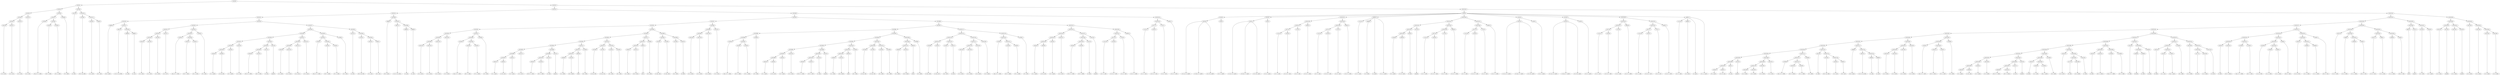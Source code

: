 digraph sample{
"L4315(0)"->"[C  E  G](0)"
"L4315(1)"->"[C  E  G](1)"
"L5319(5)"->"L4315(0)"
"L5319(5)"->"L4315(1)"
"L4315(2)"->"[C  E  G](2)"
"L5319(4)"->"L5319(5)"
"L5319(4)"->"L4315(2)"
"L4315(3)"->"[C  E  G](3)"
"L5319(3)"->"L5319(4)"
"L5319(3)"->"L4315(3)"
"L3794(0)"->"[Cis  D  F  G  B](0)"
"L4103(0)"->"[D  F  G  B](0)"
"L3183(0)"->"[F  G  A  B](0)"
"L5319(8)"->"L4103(0)"
"L5319(8)"->"L3183(0)"
"L5319(7)"->"L3794(0)"
"L5319(7)"->"L5319(8)"
"L4786(0)"->"[F  G  B](0)"
"L5319(6)"->"L5319(7)"
"L5319(6)"->"L4786(0)"
"L5319(2)"->"L5319(3)"
"L5319(2)"->"L5319(6)"
"L4151(0)"->"[C  E](0)"
"L3729(0)"->"[D  E  Gis  B](0)"
"L3203(0)"->"[C  E  A](0)"
"L630(0)"->"[D  F  A](0)"
"L5319(11)"->"L3203(0)"
"L5319(11)"->"L630(0)"
"L5319(10)"->"L3729(0)"
"L5319(10)"->"L5319(11)"
"L5319(9)"->"L4151(0)"
"L5319(9)"->"L5319(10)"
"L5319(1)"->"L5319(2)"
"L5319(1)"->"L5319(9)"
"L4606(0)"->"[D  E  Gis](0)"
"L4937(0)"->"[C  D  E  Gis  B](0)"
"L3669(0)"->"[C  A](0)"
"L3669(1)"->"[C  A](1)"
"L5319(18)"->"L3669(0)"
"L5319(18)"->"L3669(1)"
"L5319(17)"->"L4937(0)"
"L5319(17)"->"L5319(18)"
"L5319(16)"->"L4606(0)"
"L5319(16)"->"L5319(17)"
"L4315(4)"->"[C  E  G](4)"
"L4315(5)"->"[C  E  G](5)"
"L5319(23)"->"L4315(4)"
"L5319(23)"->"L4315(5)"
"L4315(6)"->"[C  E  G](6)"
"L5319(22)"->"L5319(23)"
"L5319(22)"->"L4315(6)"
"L4315(7)"->"[C  E  G](7)"
"L5319(21)"->"L5319(22)"
"L5319(21)"->"L4315(7)"
"L3794(1)"->"[Cis  D  F  G  B](1)"
"L4103(1)"->"[D  F  G  B](1)"
"L3183(1)"->"[F  G  A  B](1)"
"L5319(26)"->"L4103(1)"
"L5319(26)"->"L3183(1)"
"L5319(25)"->"L3794(1)"
"L5319(25)"->"L5319(26)"
"L4786(1)"->"[F  G  B](1)"
"L5319(24)"->"L5319(25)"
"L5319(24)"->"L4786(1)"
"L5319(20)"->"L5319(21)"
"L5319(20)"->"L5319(24)"
"L4422(0)"->"[C  G  Ais](0)"
"L3026(0)"->"[C  Fis  A](0)"
"L5319(33)"->"L4422(0)"
"L5319(33)"->"L3026(0)"
"L4162(0)"->"[C  F  Gis](0)"
"L5319(32)"->"L5319(33)"
"L5319(32)"->"L4162(0)"
"L4315(8)"->"[C  E  G](8)"
"L5319(31)"->"L5319(32)"
"L5319(31)"->"L4315(8)"
"L5019(0)"->"[D  E  F  G  B](0)"
"L4103(2)"->"[D  F  G  B](2)"
"L5319(36)"->"L5019(0)"
"L5319(36)"->"L4103(2)"
"L4151(1)"->"[C  E](1)"
"L5319(35)"->"L5319(36)"
"L5319(35)"->"L4151(1)"
"L3472(0)"->"[rest](0)"
"L5319(34)"->"L5319(35)"
"L5319(34)"->"L3472(0)"
"L5319(30)"->"L5319(31)"
"L5319(30)"->"L5319(34)"
"L4315(9)"->"[C  E  G](9)"
"L4315(10)"->"[C  E  G](10)"
"L5319(39)"->"L4315(9)"
"L5319(39)"->"L4315(10)"
"L4315(11)"->"[C  E  G](11)"
"L5319(38)"->"L5319(39)"
"L5319(38)"->"L4315(11)"
"L4315(12)"->"[C  E  G](12)"
"L5319(37)"->"L5319(38)"
"L5319(37)"->"L4315(12)"
"L5319(29)"->"L5319(30)"
"L5319(29)"->"L5319(37)"
"L3794(2)"->"[Cis  D  F  G  B](2)"
"L4103(3)"->"[D  F  G  B](3)"
"L3183(2)"->"[F  G  A  B](2)"
"L5319(42)"->"L4103(3)"
"L5319(42)"->"L3183(2)"
"L5319(41)"->"L3794(2)"
"L5319(41)"->"L5319(42)"
"L4786(2)"->"[F  G  B](2)"
"L5319(40)"->"L5319(41)"
"L5319(40)"->"L4786(2)"
"L5319(28)"->"L5319(29)"
"L5319(28)"->"L5319(40)"
"L4151(2)"->"[C  E](2)"
"L3729(1)"->"[D  E  Gis  B](1)"
"L3203(1)"->"[C  E  A](1)"
"L630(1)"->"[D  F  A](1)"
"L5319(45)"->"L3203(1)"
"L5319(45)"->"L630(1)"
"L5319(44)"->"L3729(1)"
"L5319(44)"->"L5319(45)"
"L5319(43)"->"L4151(2)"
"L5319(43)"->"L5319(44)"
"L5319(27)"->"L5319(28)"
"L5319(27)"->"L5319(43)"
"L5319(19)"->"L5319(20)"
"L5319(19)"->"L5319(27)"
"L5319(15)"->"L5319(16)"
"L5319(15)"->"L5319(19)"
"L4606(1)"->"[D  E  Gis](1)"
"L4937(1)"->"[C  D  E  Gis  B](1)"
"L3669(2)"->"[C  A](2)"
"L3669(3)"->"[C  A](3)"
"L5319(48)"->"L3669(2)"
"L5319(48)"->"L3669(3)"
"L5319(47)"->"L4937(1)"
"L5319(47)"->"L5319(48)"
"L5319(46)"->"L4606(1)"
"L5319(46)"->"L5319(47)"
"L5319(14)"->"L5319(15)"
"L5319(14)"->"L5319(46)"
"L4315(13)"->"[C  E  G](13)"
"L4315(14)"->"[C  E  G](14)"
"L5319(56)"->"L4315(13)"
"L5319(56)"->"L4315(14)"
"L4315(15)"->"[C  E  G](15)"
"L5319(55)"->"L5319(56)"
"L5319(55)"->"L4315(15)"
"L4315(16)"->"[C  E  G](16)"
"L5319(54)"->"L5319(55)"
"L5319(54)"->"L4315(16)"
"L3794(3)"->"[Cis  D  F  G  B](3)"
"L4103(4)"->"[D  F  G  B](4)"
"L3183(3)"->"[F  G  A  B](3)"
"L5319(59)"->"L4103(4)"
"L5319(59)"->"L3183(3)"
"L5319(58)"->"L3794(3)"
"L5319(58)"->"L5319(59)"
"L4786(3)"->"[F  G  B](3)"
"L5319(57)"->"L5319(58)"
"L5319(57)"->"L4786(3)"
"L5319(53)"->"L5319(54)"
"L5319(53)"->"L5319(57)"
"L4422(1)"->"[C  G  Ais](1)"
"L3026(1)"->"[C  Fis  A](1)"
"L5319(67)"->"L4422(1)"
"L5319(67)"->"L3026(1)"
"L4162(1)"->"[C  F  Gis](1)"
"L5319(66)"->"L5319(67)"
"L5319(66)"->"L4162(1)"
"L4315(17)"->"[C  E  G](17)"
"L5319(65)"->"L5319(66)"
"L5319(65)"->"L4315(17)"
"L5019(1)"->"[D  E  F  G  B](1)"
"L4103(5)"->"[D  F  G  B](5)"
"L5319(70)"->"L5019(1)"
"L5319(70)"->"L4103(5)"
"L4151(3)"->"[C  E](3)"
"L5319(69)"->"L5319(70)"
"L5319(69)"->"L4151(3)"
"L3472(1)"->"[rest](1)"
"L5319(68)"->"L5319(69)"
"L5319(68)"->"L3472(1)"
"L5319(64)"->"L5319(65)"
"L5319(64)"->"L5319(68)"
"L2630(0)"->"[C  G  B](0)"
"L3513(0)"->"[D  E  Fis](0)"
"L5319(73)"->"L2630(0)"
"L5319(73)"->"L3513(0)"
"L3953(0)"->"[G](0)"
"L5319(72)"->"L5319(73)"
"L5319(72)"->"L3953(0)"
"L2156(0)"->"[D  G  B](0)"
"L5319(71)"->"L5319(72)"
"L5319(71)"->"L2156(0)"
"L5319(63)"->"L5319(64)"
"L5319(63)"->"L5319(71)"
"L4728(0)"->"[C  Dis  G](0)"
"L4728(1)"->"[C  Dis  G](1)"
"L5319(75)"->"L4728(0)"
"L5319(75)"->"L4728(1)"
"L2156(1)"->"[D  G  B](1)"
"L2156(2)"->"[D  G  B](2)"
"L5319(76)"->"L2156(1)"
"L5319(76)"->"L2156(2)"
"L5319(74)"->"L5319(75)"
"L5319(74)"->"L5319(76)"
"L5319(62)"->"L5319(63)"
"L5319(62)"->"L5319(74)"
"L2630(1)"->"[C  G  B](1)"
"L3513(1)"->"[D  E  Fis](1)"
"L5319(79)"->"L2630(1)"
"L5319(79)"->"L3513(1)"
"L3953(1)"->"[G](1)"
"L5319(78)"->"L5319(79)"
"L5319(78)"->"L3953(1)"
"L4786(4)"->"[F  G  B](4)"
"L5319(77)"->"L5319(78)"
"L5319(77)"->"L4786(4)"
"L5319(61)"->"L5319(62)"
"L5319(61)"->"L5319(77)"
"L4728(2)"->"[C  Dis  G](2)"
"L4728(3)"->"[C  Dis  G](3)"
"L5319(81)"->"L4728(2)"
"L5319(81)"->"L4728(3)"
"L2156(3)"->"[D  G  B](3)"
"L1647(0)"->"[G  B](0)"
"L5319(82)"->"L2156(3)"
"L5319(82)"->"L1647(0)"
"L5319(80)"->"L5319(81)"
"L5319(80)"->"L5319(82)"
"L5319(60)"->"L5319(61)"
"L5319(60)"->"L5319(80)"
"L5319(52)"->"L5319(53)"
"L5319(52)"->"L5319(60)"
"L4315(18)"->"[C  E  G](18)"
"L4315(19)"->"[C  E  G](19)"
"L5319(85)"->"L4315(18)"
"L5319(85)"->"L4315(19)"
"L4315(20)"->"[C  E  G](20)"
"L5319(84)"->"L5319(85)"
"L5319(84)"->"L4315(20)"
"L4315(21)"->"[C  E  G](21)"
"L5319(83)"->"L5319(84)"
"L5319(83)"->"L4315(21)"
"L5319(51)"->"L5319(52)"
"L5319(51)"->"L5319(83)"
"L3794(4)"->"[Cis  D  F  G  B](4)"
"L4103(6)"->"[D  F  G  B](6)"
"L3183(4)"->"[F  G  A  B](4)"
"L5319(91)"->"L4103(6)"
"L5319(91)"->"L3183(4)"
"L5319(90)"->"L3794(4)"
"L5319(90)"->"L5319(91)"
"L4786(5)"->"[F  G  B](5)"
"L5319(89)"->"L5319(90)"
"L5319(89)"->"L4786(5)"
"L4422(2)"->"[C  G  Ais](2)"
"L3026(2)"->"[C  Fis  A](2)"
"L5319(98)"->"L4422(2)"
"L5319(98)"->"L3026(2)"
"L4162(2)"->"[C  F  Gis](2)"
"L5319(97)"->"L5319(98)"
"L5319(97)"->"L4162(2)"
"L4315(22)"->"[C  E  G](22)"
"L5319(96)"->"L5319(97)"
"L5319(96)"->"L4315(22)"
"L5019(2)"->"[D  E  F  G  B](2)"
"L4103(7)"->"[D  F  G  B](7)"
"L5319(101)"->"L5019(2)"
"L5319(101)"->"L4103(7)"
"L4151(4)"->"[C  E](4)"
"L5319(100)"->"L5319(101)"
"L5319(100)"->"L4151(4)"
"L3472(2)"->"[rest](2)"
"L5319(99)"->"L5319(100)"
"L5319(99)"->"L3472(2)"
"L5319(95)"->"L5319(96)"
"L5319(95)"->"L5319(99)"
"L2630(2)"->"[C  G  B](2)"
"L3513(2)"->"[D  E  Fis](2)"
"L5319(104)"->"L2630(2)"
"L5319(104)"->"L3513(2)"
"L3953(2)"->"[G](2)"
"L5319(103)"->"L5319(104)"
"L5319(103)"->"L3953(2)"
"L2156(4)"->"[D  G  B](4)"
"L5319(102)"->"L5319(103)"
"L5319(102)"->"L2156(4)"
"L5319(94)"->"L5319(95)"
"L5319(94)"->"L5319(102)"
"L4728(4)"->"[C  Dis  G](4)"
"L4728(5)"->"[C  Dis  G](5)"
"L5319(106)"->"L4728(4)"
"L5319(106)"->"L4728(5)"
"L2156(5)"->"[D  G  B](5)"
"L2156(6)"->"[D  G  B](6)"
"L5319(107)"->"L2156(5)"
"L5319(107)"->"L2156(6)"
"L5319(105)"->"L5319(106)"
"L5319(105)"->"L5319(107)"
"L5319(93)"->"L5319(94)"
"L5319(93)"->"L5319(105)"
"L2630(3)"->"[C  G  B](3)"
"L3513(3)"->"[D  E  Fis](3)"
"L5319(110)"->"L2630(3)"
"L5319(110)"->"L3513(3)"
"L3953(3)"->"[G](3)"
"L5319(109)"->"L5319(110)"
"L5319(109)"->"L3953(3)"
"L4786(6)"->"[F  G  B](6)"
"L5319(108)"->"L5319(109)"
"L5319(108)"->"L4786(6)"
"L5319(92)"->"L5319(93)"
"L5319(92)"->"L5319(108)"
"L5319(88)"->"L5319(89)"
"L5319(88)"->"L5319(92)"
"L4728(6)"->"[C  Dis  G](6)"
"L4728(7)"->"[C  Dis  G](7)"
"L5319(114)"->"L4728(6)"
"L5319(114)"->"L4728(7)"
"L2156(7)"->"[D  G  B](7)"
"L1647(1)"->"[G  B](1)"
"L5319(115)"->"L2156(7)"
"L5319(115)"->"L1647(1)"
"L5319(113)"->"L5319(114)"
"L5319(113)"->"L5319(115)"
"L4315(23)"->"[C  E  G](23)"
"L4315(24)"->"[C  E  G](24)"
"L5319(118)"->"L4315(23)"
"L5319(118)"->"L4315(24)"
"L4315(25)"->"[C  E  G](25)"
"L5319(117)"->"L5319(118)"
"L5319(117)"->"L4315(25)"
"L4315(26)"->"[C  E  G](26)"
"L5319(116)"->"L5319(117)"
"L5319(116)"->"L4315(26)"
"L5319(112)"->"L5319(113)"
"L5319(112)"->"L5319(116)"
"L3794(5)"->"[Cis  D  F  G  B](5)"
"L4103(8)"->"[D  F  G  B](8)"
"L3183(5)"->"[F  G  A  B](5)"
"L5319(121)"->"L4103(8)"
"L5319(121)"->"L3183(5)"
"L5319(120)"->"L3794(5)"
"L5319(120)"->"L5319(121)"
"L4786(7)"->"[F  G  B](7)"
"L5319(119)"->"L5319(120)"
"L5319(119)"->"L4786(7)"
"L5319(111)"->"L5319(112)"
"L5319(111)"->"L5319(119)"
"L5319(87)"->"L5319(88)"
"L5319(87)"->"L5319(111)"
"L4422(3)"->"[C  G  Ais](3)"
"L3026(3)"->"[C  Fis  A](3)"
"L5319(126)"->"L4422(3)"
"L5319(126)"->"L3026(3)"
"L4162(3)"->"[C  F  Gis](3)"
"L5319(125)"->"L5319(126)"
"L5319(125)"->"L4162(3)"
"L4315(27)"->"[C  E  G](27)"
"L5319(124)"->"L5319(125)"
"L5319(124)"->"L4315(27)"
"L5019(3)"->"[D  E  F  G  B](3)"
"L4103(9)"->"[D  F  G  B](9)"
"L5319(129)"->"L5019(3)"
"L5319(129)"->"L4103(9)"
"L4151(5)"->"[C  E](5)"
"L5319(128)"->"L5319(129)"
"L5319(128)"->"L4151(5)"
"L3472(3)"->"[rest](3)"
"L5319(127)"->"L5319(128)"
"L5319(127)"->"L3472(3)"
"L5319(123)"->"L5319(124)"
"L5319(123)"->"L5319(127)"
"L-1411(0)"->"[C  F  G  A](0)"
"L5182(0)"->"[C  D  E  F  A](0)"
"L5271(0)"->"L-1411(0)"
"L5271(0)"->"L5182(0)"
"L-767(0)"->"[C  D  F  A](0)"
"L5319(131)"->"L5271(0)"
"L5319(131)"->"L-767(0)"
"L3691(0)"->"[C  D  F  A  B](0)"
"L5319(130)"->"L5319(131)"
"L5319(130)"->"L3691(0)"
"L5319(122)"->"L5319(123)"
"L5319(122)"->"L5319(130)"
"L5319(86)"->"L5319(87)"
"L5319(86)"->"L5319(122)"
"L5319(50)"->"L5319(51)"
"L5319(50)"->"L5319(86)"
"L-1411(1)"->"[C  F  G  A](1)"
"L5182(1)"->"[C  D  E  F  A](1)"
"L5271(1)"->"L-1411(1)"
"L5271(1)"->"L5182(1)"
"L-767(1)"->"[C  D  F  A](1)"
"L5319(133)"->"L5271(1)"
"L5319(133)"->"L-767(1)"
"L3691(1)"->"[C  D  F  A  B](1)"
"L5319(132)"->"L5319(133)"
"L5319(132)"->"L3691(1)"
"L5319(49)"->"L5319(50)"
"L5319(49)"->"L5319(132)"
"L5319(13)"->"L5319(14)"
"L5319(13)"->"L5319(49)"
"L5202(0)"->"[C  Cis  D  E  Ais](0)"
"L5202(0)"->"[C  Dis  E  F  Ais](0)"
"L5202(0)"->"[C  E  Fis  Ais](0)"
"L334(0)"->"[C  E  G  Ais](0)"
"L5216(0)"->"L5202(0)"
"L5216(0)"->"L334(0)"
"L5202(1)"->"[C  Cis  D  E  Ais](1)"
"L5202(1)"->"[C  Dis  E  F  Ais](1)"
"L5202(1)"->"[C  E  Fis  Ais](1)"
"L334(1)"->"[C  E  G  Ais](1)"
"L5216(1)"->"L5202(1)"
"L5216(1)"->"L334(1)"
"L-1411(2)"->"[C  F  G  A](2)"
"L5182(2)"->"[C  D  E  F  A](2)"
"L5271(2)"->"L-1411(2)"
"L5271(2)"->"L5182(2)"
"L-767(2)"->"[C  D  F  A](2)"
"L5319(137)"->"L5271(2)"
"L5319(137)"->"L-767(2)"
"L3691(2)"->"[C  D  F  A  B](2)"
"L5319(136)"->"L5319(137)"
"L5319(136)"->"L3691(2)"
"L-1411(3)"->"[C  F  G  A](3)"
"L5182(3)"->"[C  D  E  F  A](3)"
"L5271(3)"->"L-1411(3)"
"L5271(3)"->"L5182(3)"
"L-767(3)"->"[C  D  F  A](3)"
"L5319(139)"->"L5271(3)"
"L5319(139)"->"L-767(3)"
"L3691(3)"->"[C  D  F  A  B](3)"
"L5319(138)"->"L5319(139)"
"L5319(138)"->"L3691(3)"
"L5319(135)"->"L5319(136)"
"L5319(135)"->"L5319(138)"
"L-1411(4)"->"[C  F  G  A](4)"
"L4860(0)"->"[C  D  E](0)"
"L4891(0)"->"[C  Ais](0)"
"L4891(0)"->"L-1411(4)"
"L4891(0)"->"L4860(0)"
"L4891(0)"->"[C  G  A  Ais](0)"
"L2345(0)"->"[F  A  Ais](0)"
"L3935(0)"->"[C  D  E  A](0)"
"L5319(144)"->"L2345(0)"
"L5319(144)"->"L3935(0)"
"L652(0)"->"[F  A](0)"
"L5319(143)"->"L5319(144)"
"L5319(143)"->"L652(0)"
"L3472(4)"->"[rest](4)"
"L5319(142)"->"L5319(143)"
"L5319(142)"->"L3472(4)"
"L-1411(5)"->"[C  F  G  A](5)"
"L5182(4)"->"[C  D  E  F  A](4)"
"L5271(4)"->"L-1411(5)"
"L5271(4)"->"L5182(4)"
"L-767(4)"->"[C  D  F  A](4)"
"L5319(146)"->"L5271(4)"
"L5319(146)"->"L-767(4)"
"L3691(4)"->"[C  D  F  A  B](4)"
"L5319(145)"->"L5319(146)"
"L5319(145)"->"L3691(4)"
"L5319(141)"->"L5319(142)"
"L5319(141)"->"L5319(145)"
"L-1411(6)"->"[C  F  G  A](6)"
"L5182(5)"->"[C  D  E  F  A](5)"
"L5271(5)"->"L-1411(6)"
"L5271(5)"->"L5182(5)"
"L-767(5)"->"[C  D  F  A](5)"
"L5319(148)"->"L5271(5)"
"L5319(148)"->"L-767(5)"
"L3691(5)"->"[C  D  F  A  B](5)"
"L5319(147)"->"L5319(148)"
"L5319(147)"->"L3691(5)"
"L5319(140)"->"L5319(141)"
"L5319(140)"->"L5319(147)"
"L5202(2)"->"[C  Cis  D  E  Ais](2)"
"L5202(2)"->"[C  Dis  E  F  Ais](2)"
"L5202(2)"->"[C  E  Fis  Ais](2)"
"L334(2)"->"[C  E  G  Ais](2)"
"L5216(2)"->"L5202(2)"
"L5216(2)"->"L334(2)"
"L5202(3)"->"[C  Cis  D  E  Ais](3)"
"L5202(3)"->"[C  Dis  E  F  Ais](3)"
"L5202(3)"->"[C  E  Fis  Ais](3)"
"L334(3)"->"[C  E  G  Ais](3)"
"L5216(3)"->"L5202(3)"
"L5216(3)"->"L334(3)"
"L-1411(7)"->"[C  F  G  A](7)"
"L5182(6)"->"[C  D  E  F  A](6)"
"L5271(6)"->"L-1411(7)"
"L5271(6)"->"L5182(6)"
"L-767(6)"->"[C  D  F  A](6)"
"L5319(151)"->"L5271(6)"
"L5319(151)"->"L-767(6)"
"L3691(6)"->"[C  D  F  A  B](6)"
"L5319(150)"->"L5319(151)"
"L5319(150)"->"L3691(6)"
"L-1411(8)"->"[C  F  G  A](8)"
"L5182(7)"->"[C  D  E  F  A](7)"
"L5271(7)"->"L-1411(8)"
"L5271(7)"->"L5182(7)"
"L-767(7)"->"[C  D  F  A](7)"
"L5319(153)"->"L5271(7)"
"L5319(153)"->"L-767(7)"
"L3691(7)"->"[C  D  F  A  B](7)"
"L5319(152)"->"L5319(153)"
"L5319(152)"->"L3691(7)"
"L5319(149)"->"L5319(150)"
"L5319(149)"->"L5319(152)"
"L-1411(9)"->"[C  F  G  A](9)"
"L4860(1)"->"[C  D  E](1)"
"L4891(1)"->"[C  Ais](1)"
"L4891(1)"->"L-1411(9)"
"L4891(1)"->"L4860(1)"
"L4891(1)"->"[C  G  A  Ais](1)"
"L5054(0)"->"L5216(0)"
"L5054(0)"->"L5216(1)"
"L5054(0)"->"L5319(135)"
"L5054(0)"->"L4891(0)"
"L5054(0)"->"L5319(140)"
"L5054(0)"->"L5216(2)"
"L5054(0)"->"L5216(3)"
"L5054(0)"->"L5319(149)"
"L5054(0)"->"L4891(1)"
"L2345(1)"->"[F  A  Ais](1)"
"L3935(1)"->"[C  D  E  A](1)"
"L5319(167)"->"L2345(1)"
"L5319(167)"->"L3935(1)"
"L652(1)"->"[F  A](1)"
"L5319(166)"->"L5319(167)"
"L5319(166)"->"L652(1)"
"L3472(5)"->"[rest](5)"
"L5319(165)"->"L5319(166)"
"L5319(165)"->"L3472(5)"
"L4315(28)"->"[C  E  G](28)"
"L4315(29)"->"[C  E  G](29)"
"L5319(170)"->"L4315(28)"
"L5319(170)"->"L4315(29)"
"L4315(30)"->"[C  E  G](30)"
"L5319(169)"->"L5319(170)"
"L5319(169)"->"L4315(30)"
"L4315(31)"->"[C  E  G](31)"
"L5319(168)"->"L5319(169)"
"L5319(168)"->"L4315(31)"
"L5319(164)"->"L5319(165)"
"L5319(164)"->"L5319(168)"
"L3794(6)"->"[Cis  D  F  G  B](6)"
"L4103(10)"->"[D  F  G  B](10)"
"L3183(6)"->"[F  G  A  B](6)"
"L5319(173)"->"L4103(10)"
"L5319(173)"->"L3183(6)"
"L5319(172)"->"L3794(6)"
"L5319(172)"->"L5319(173)"
"L4786(8)"->"[F  G  B](8)"
"L5319(171)"->"L5319(172)"
"L5319(171)"->"L4786(8)"
"L5319(163)"->"L5319(164)"
"L5319(163)"->"L5319(171)"
"L4151(6)"->"[C  E](6)"
"L3729(2)"->"[D  E  Gis  B](2)"
"L3203(2)"->"[C  E  A](2)"
"L630(2)"->"[D  F  A](2)"
"L5319(176)"->"L3203(2)"
"L5319(176)"->"L630(2)"
"L5319(175)"->"L3729(2)"
"L5319(175)"->"L5319(176)"
"L5319(174)"->"L4151(6)"
"L5319(174)"->"L5319(175)"
"L5319(162)"->"L5319(163)"
"L5319(162)"->"L5319(174)"
"L4606(2)"->"[D  E  Gis](2)"
"L4937(2)"->"[C  D  E  Gis  B](2)"
"L3669(4)"->"[C  A](4)"
"L3669(5)"->"[C  A](5)"
"L5319(179)"->"L3669(4)"
"L5319(179)"->"L3669(5)"
"L5319(178)"->"L4937(2)"
"L5319(178)"->"L5319(179)"
"L5319(177)"->"L4606(2)"
"L5319(177)"->"L5319(178)"
"L5319(161)"->"L5319(162)"
"L5319(161)"->"L5319(177)"
"L4315(32)"->"[C  E  G](32)"
"L4315(33)"->"[C  E  G](33)"
"L5319(182)"->"L4315(32)"
"L5319(182)"->"L4315(33)"
"L4315(34)"->"[C  E  G](34)"
"L5319(181)"->"L5319(182)"
"L5319(181)"->"L4315(34)"
"L4315(35)"->"[C  E  G](35)"
"L5319(180)"->"L5319(181)"
"L5319(180)"->"L4315(35)"
"L5319(160)"->"L5319(161)"
"L5319(160)"->"L5319(180)"
"L3794(7)"->"[Cis  D  F  G  B](7)"
"L4103(11)"->"[D  F  G  B](11)"
"L3183(7)"->"[F  G  A  B](7)"
"L5319(185)"->"L4103(11)"
"L5319(185)"->"L3183(7)"
"L5319(184)"->"L3794(7)"
"L5319(184)"->"L5319(185)"
"L4786(9)"->"[F  G  B](9)"
"L5319(183)"->"L5319(184)"
"L5319(183)"->"L4786(9)"
"L5319(159)"->"L5319(160)"
"L5319(159)"->"L5319(183)"
"L4422(4)"->"[C  G  Ais](4)"
"L3026(4)"->"[C  Fis  A](4)"
"L5319(194)"->"L4422(4)"
"L5319(194)"->"L3026(4)"
"L4162(4)"->"[C  F  Gis](4)"
"L5319(193)"->"L5319(194)"
"L5319(193)"->"L4162(4)"
"L4315(36)"->"[C  E  G](36)"
"L5319(192)"->"L5319(193)"
"L5319(192)"->"L4315(36)"
"L5019(4)"->"[D  E  F  G  B](4)"
"L4103(12)"->"[D  F  G  B](12)"
"L5319(197)"->"L5019(4)"
"L5319(197)"->"L4103(12)"
"L4151(7)"->"[C  E](7)"
"L5319(196)"->"L5319(197)"
"L5319(196)"->"L4151(7)"
"L3472(6)"->"[rest](6)"
"L5319(195)"->"L5319(196)"
"L5319(195)"->"L3472(6)"
"L5319(191)"->"L5319(192)"
"L5319(191)"->"L5319(195)"
"L1647(2)"->"[G  B](2)"
"L3216(0)"->"[C  G  A](0)"
"L-1395(0)"->"[Cis  G  Ais](0)"
"L5319(200)"->"L3216(0)"
"L5319(200)"->"L-1395(0)"
"L5319(199)"->"L1647(2)"
"L5319(199)"->"L5319(200)"
"L2156(8)"->"[D  G  B](8)"
"L5319(198)"->"L5319(199)"
"L5319(198)"->"L2156(8)"
"L5319(190)"->"L5319(191)"
"L5319(190)"->"L5319(198)"
"L4315(37)"->"[C  E  G](37)"
"L2177(0)"->"[E  G](0)"
"L4315(38)"->"[C  E  G](38)"
"L5319(203)"->"L2177(0)"
"L5319(203)"->"L4315(38)"
"L4151(8)"->"[C  E](8)"
"L5319(202)"->"L5319(203)"
"L5319(202)"->"L4151(8)"
"L5319(201)"->"L4315(37)"
"L5319(201)"->"L5319(202)"
"L5319(189)"->"L5319(190)"
"L5319(189)"->"L5319(201)"
"L1647(3)"->"[G  B](3)"
"L4103(13)"->"[D  F  G  B](13)"
"L5319(205)"->"L1647(3)"
"L5319(205)"->"L4103(13)"
"L3794(8)"->"[Cis  D  F  G  B](8)"
"L-1436(0)"->"[E  F  G  B](0)"
"L5319(206)"->"L3794(8)"
"L5319(206)"->"L-1436(0)"
"L5319(204)"->"L5319(205)"
"L5319(204)"->"L5319(206)"
"L5319(188)"->"L5319(189)"
"L5319(188)"->"L5319(204)"
"L4151(9)"->"[C  E](9)"
"L4549(0)"->"[E  B](0)"
"L2366(0)"->"[C  D](0)"
"L5319(209)"->"L4549(0)"
"L5319(209)"->"L2366(0)"
"L3583(0)"->"[A  B](0)"
"L5319(208)"->"L5319(209)"
"L5319(208)"->"L3583(0)"
"L5319(207)"->"L4151(9)"
"L5319(207)"->"L5319(208)"
"L5319(187)"->"L5319(188)"
"L5319(187)"->"L5319(207)"
"L1647(4)"->"[G  B](4)"
"L3216(1)"->"[C  G  A](1)"
"L-1395(1)"->"[Cis  G  Ais](1)"
"L5319(213)"->"L3216(1)"
"L5319(213)"->"L-1395(1)"
"L5319(212)"->"L1647(4)"
"L5319(212)"->"L5319(213)"
"L2156(9)"->"[D  G  B](9)"
"L5319(211)"->"L5319(212)"
"L5319(211)"->"L2156(9)"
"L4315(39)"->"[C  E  G](39)"
"L2177(1)"->"[E  G](1)"
"L4315(40)"->"[C  E  G](40)"
"L5319(216)"->"L2177(1)"
"L5319(216)"->"L4315(40)"
"L4151(10)"->"[C  E](10)"
"L5319(215)"->"L5319(216)"
"L5319(215)"->"L4151(10)"
"L5319(214)"->"L4315(39)"
"L5319(214)"->"L5319(215)"
"L5319(210)"->"L5319(211)"
"L5319(210)"->"L5319(214)"
"L5319(186)"->"L5319(187)"
"L5319(186)"->"L5319(210)"
"L5319(158)"->"L5319(159)"
"L5319(158)"->"L5319(186)"
"L1647(5)"->"[G  B](5)"
"L4103(14)"->"[D  F  G  B](14)"
"L5319(220)"->"L1647(5)"
"L5319(220)"->"L4103(14)"
"L3794(9)"->"[Cis  D  F  G  B](9)"
"L-1436(1)"->"[E  F  G  B](1)"
"L5319(221)"->"L3794(9)"
"L5319(221)"->"L-1436(1)"
"L5319(219)"->"L5319(220)"
"L5319(219)"->"L5319(221)"
"L4379(0)"->"[C  D  E  F](0)"
"L5049(0)"->"[C  G  A  B](0)"
"L5049(1)"->"[C  G  A  B](1)"
"L5319(224)"->"L5049(0)"
"L5319(224)"->"L5049(1)"
"L5319(223)"->"L4379(0)"
"L5319(223)"->"L5319(224)"
"L336(0)"->"[D  E  F  G](0)"
"L5319(222)"->"L5319(223)"
"L5319(222)"->"L336(0)"
"L5319(218)"->"L5319(219)"
"L5319(218)"->"L5319(222)"
"L4379(1)"->"[C  D  E  F](1)"
"L5049(2)"->"[C  G  A  B](2)"
"L5049(3)"->"[C  G  A  B](3)"
"L5319(227)"->"L5049(2)"
"L5319(227)"->"L5049(3)"
"L5319(226)"->"L4379(1)"
"L5319(226)"->"L5319(227)"
"L336(1)"->"[D  E  F  G](1)"
"L5319(225)"->"L5319(226)"
"L5319(225)"->"L336(1)"
"L5319(217)"->"L5319(218)"
"L5319(217)"->"L5319(225)"
"L5319(157)"->"L5319(158)"
"L5319(157)"->"L5319(217)"
"L4071(0)"->"[C  E  F  G](0)"
"L856(0)"->"[C  D  A  B](0)"
"L5049(4)"->"[C  G  A  B](4)"
"L336(2)"->"[D  E  F  G](2)"
"L5319(231)"->"L5049(4)"
"L5319(231)"->"L336(2)"
"L5319(230)"->"L856(0)"
"L5319(230)"->"L5319(231)"
"L5319(229)"->"L4071(0)"
"L5319(229)"->"L5319(230)"
"L4071(1)"->"[C  E  F  G](1)"
"L856(1)"->"[C  D  A  B](1)"
"L5319(233)"->"L4071(1)"
"L5319(233)"->"L856(1)"
"L5049(5)"->"[C  G  A  B](5)"
"L336(3)"->"[D  E  F  G](3)"
"L5319(234)"->"L5049(5)"
"L5319(234)"->"L336(3)"
"L5319(232)"->"L5319(233)"
"L5319(232)"->"L5319(234)"
"L5319(228)"->"L5319(229)"
"L5319(228)"->"L5319(232)"
"L5319(156)"->"L5319(157)"
"L5319(156)"->"L5319(228)"
"L891(0)"->"[C](0)"
"L3472(7)"->"[rest](7)"
"L5319(236)"->"L891(0)"
"L5319(236)"->"L3472(7)"
"L5142(0)"->"[C  F  A](0)"
"L4162(5)"->"[C  F  Gis](5)"
"L5319(237)"->"L5142(0)"
"L5319(237)"->"L4162(5)"
"L5319(235)"->"L5319(236)"
"L5319(235)"->"L5319(237)"
"L5319(155)"->"L5319(156)"
"L5319(155)"->"L5319(235)"
"L4315(41)"->"[C  E  G](41)"
"L3472(8)"->"[rest](8)"
"L5319(240)"->"L4315(41)"
"L5319(240)"->"L3472(8)"
"L4315(42)"->"[C  E  G](42)"
"L3472(9)"->"[rest](9)"
"L5319(241)"->"L4315(42)"
"L5319(241)"->"L3472(9)"
"L5319(239)"->"L5319(240)"
"L5319(239)"->"L5319(241)"
"L4315(43)"->"[C  E  G](43)"
"L4315(44)"->"[C  E  G](44)"
"L4315(45)"->"[C  E  G](45)"
"L4315(46)"->"[C  E  G](46)"
"L5319(244)"->"L4315(45)"
"L5319(244)"->"L4315(46)"
"L5319(243)"->"L4315(44)"
"L5319(243)"->"L5319(244)"
"L5319(242)"->"L4315(43)"
"L5319(242)"->"L5319(243)"
"L5319(238)"->"L5319(239)"
"L5319(238)"->"L5319(242)"
"L5319(154)"->"L5319(155)"
"L5319(154)"->"L5319(238)"
"L5319(134)"->"L5054(0)"
"L5319(134)"->"L5319(154)"
"L5319(12)"->"L5319(13)"
"L5319(12)"->"L5319(134)"
"L5319(0)"->"L5319(1)"
"L5319(0)"->"L5319(12)"
{rank = min; "L5319(0)"}
{rank = same; "L5319(1)"; "L5319(12)";}
{rank = same; "L5319(2)"; "L5319(9)"; "L5319(13)"; "L5319(134)";}
{rank = same; "L5319(3)"; "L5319(6)"; "L4151(0)"; "L5319(10)"; "L5319(14)"; "L5319(49)"; "L5054(0)"; "L5319(154)";}
{rank = same; "L5319(4)"; "L4315(3)"; "L5319(7)"; "L4786(0)"; "L3729(0)"; "L5319(11)"; "L5319(15)"; "L5319(46)"; "L5319(50)"; "L5319(132)"; "L5216(0)"; "L5216(1)"; "L5319(135)"; "L4891(0)"; "L5319(140)"; "L5216(2)"; "L5216(3)"; "L5319(149)"; "L4891(1)"; "L5319(155)"; "L5319(238)";}
{rank = same; "L5319(5)"; "L4315(2)"; "L3794(0)"; "L5319(8)"; "L3203(0)"; "L630(0)"; "L5319(16)"; "L5319(19)"; "L4606(1)"; "L5319(47)"; "L5319(51)"; "L5319(86)"; "L5319(133)"; "L3691(1)"; "L5202(0)"; "L334(0)"; "L5202(1)"; "L334(1)"; "L5319(136)"; "L5319(138)"; "L-1411(4)"; "L4860(0)"; "L5319(141)"; "L5319(147)"; "L5202(2)"; "L334(2)"; "L5202(3)"; "L334(3)"; "L5319(150)"; "L5319(152)"; "L-1411(9)"; "L4860(1)"; "L5319(156)"; "L5319(235)"; "L5319(239)"; "L5319(242)";}
{rank = same; "L4315(0)"; "L4315(1)"; "L4103(0)"; "L3183(0)"; "L4606(0)"; "L5319(17)"; "L5319(20)"; "L5319(27)"; "L4937(1)"; "L5319(48)"; "L5319(52)"; "L5319(83)"; "L5319(87)"; "L5319(122)"; "L5271(1)"; "L-767(1)"; "L5319(137)"; "L3691(2)"; "L5319(139)"; "L3691(3)"; "L5319(142)"; "L5319(145)"; "L5319(148)"; "L3691(5)"; "L5319(151)"; "L3691(6)"; "L5319(153)"; "L3691(7)"; "L5319(157)"; "L5319(228)"; "L5319(236)"; "L5319(237)"; "L5319(240)"; "L5319(241)"; "L4315(43)"; "L5319(243)";}
{rank = same; "L4937(0)"; "L5319(18)"; "L5319(21)"; "L5319(24)"; "L5319(28)"; "L5319(43)"; "L3669(2)"; "L3669(3)"; "L5319(53)"; "L5319(60)"; "L5319(84)"; "L4315(21)"; "L5319(88)"; "L5319(111)"; "L5319(123)"; "L5319(130)"; "L-1411(1)"; "L5182(1)"; "L5271(2)"; "L-767(2)"; "L5271(3)"; "L-767(3)"; "L5319(143)"; "L3472(4)"; "L5319(146)"; "L3691(4)"; "L5271(5)"; "L-767(5)"; "L5271(6)"; "L-767(6)"; "L5271(7)"; "L-767(7)"; "L5319(158)"; "L5319(217)"; "L5319(229)"; "L5319(232)"; "L891(0)"; "L3472(7)"; "L5142(0)"; "L4162(5)"; "L4315(41)"; "L3472(8)"; "L4315(42)"; "L3472(9)"; "L4315(44)"; "L5319(244)";}
{rank = same; "L3669(0)"; "L3669(1)"; "L5319(22)"; "L4315(7)"; "L5319(25)"; "L4786(1)"; "L5319(29)"; "L5319(40)"; "L4151(2)"; "L5319(44)"; "L5319(54)"; "L5319(57)"; "L5319(61)"; "L5319(80)"; "L5319(85)"; "L4315(20)"; "L5319(89)"; "L5319(92)"; "L5319(112)"; "L5319(119)"; "L5319(124)"; "L5319(127)"; "L5319(131)"; "L3691(0)"; "L-1411(2)"; "L5182(2)"; "L-1411(3)"; "L5182(3)"; "L5319(144)"; "L652(0)"; "L5271(4)"; "L-767(4)"; "L-1411(6)"; "L5182(5)"; "L-1411(7)"; "L5182(6)"; "L-1411(8)"; "L5182(7)"; "L5319(159)"; "L5319(186)"; "L5319(218)"; "L5319(225)"; "L4071(0)"; "L5319(230)"; "L5319(233)"; "L5319(234)"; "L4315(45)"; "L4315(46)";}
{rank = same; "L5319(23)"; "L4315(6)"; "L3794(1)"; "L5319(26)"; "L5319(30)"; "L5319(37)"; "L5319(41)"; "L4786(2)"; "L3729(1)"; "L5319(45)"; "L5319(55)"; "L4315(16)"; "L5319(58)"; "L4786(3)"; "L5319(62)"; "L5319(77)"; "L5319(81)"; "L5319(82)"; "L4315(18)"; "L4315(19)"; "L5319(90)"; "L4786(5)"; "L5319(93)"; "L5319(108)"; "L5319(113)"; "L5319(116)"; "L5319(120)"; "L4786(7)"; "L5319(125)"; "L4315(27)"; "L5319(128)"; "L3472(3)"; "L5271(0)"; "L-767(0)"; "L2345(0)"; "L3935(0)"; "L-1411(5)"; "L5182(4)"; "L5319(160)"; "L5319(183)"; "L5319(187)"; "L5319(210)"; "L5319(219)"; "L5319(222)"; "L5319(226)"; "L336(1)"; "L856(0)"; "L5319(231)"; "L4071(1)"; "L856(1)"; "L5049(5)"; "L336(3)";}
{rank = same; "L4315(4)"; "L4315(5)"; "L4103(1)"; "L3183(1)"; "L5319(31)"; "L5319(34)"; "L5319(38)"; "L4315(12)"; "L3794(2)"; "L5319(42)"; "L3203(1)"; "L630(1)"; "L5319(56)"; "L4315(15)"; "L3794(3)"; "L5319(59)"; "L5319(63)"; "L5319(74)"; "L5319(78)"; "L4786(4)"; "L4728(2)"; "L4728(3)"; "L2156(3)"; "L1647(0)"; "L3794(4)"; "L5319(91)"; "L5319(94)"; "L5319(105)"; "L5319(109)"; "L4786(6)"; "L5319(114)"; "L5319(115)"; "L5319(117)"; "L4315(26)"; "L3794(5)"; "L5319(121)"; "L5319(126)"; "L4162(3)"; "L5319(129)"; "L4151(5)"; "L-1411(0)"; "L5182(0)"; "L5319(161)"; "L5319(180)"; "L5319(184)"; "L4786(9)"; "L5319(188)"; "L5319(207)"; "L5319(211)"; "L5319(214)"; "L5319(220)"; "L5319(221)"; "L5319(223)"; "L336(0)"; "L4379(1)"; "L5319(227)"; "L5049(4)"; "L336(2)";}
{rank = same; "L5319(32)"; "L4315(8)"; "L5319(35)"; "L3472(0)"; "L5319(39)"; "L4315(11)"; "L4103(3)"; "L3183(2)"; "L4315(13)"; "L4315(14)"; "L4103(4)"; "L3183(3)"; "L5319(64)"; "L5319(71)"; "L5319(75)"; "L5319(76)"; "L5319(79)"; "L3953(1)"; "L4103(6)"; "L3183(4)"; "L5319(95)"; "L5319(102)"; "L5319(106)"; "L5319(107)"; "L5319(110)"; "L3953(3)"; "L4728(6)"; "L4728(7)"; "L2156(7)"; "L1647(1)"; "L5319(118)"; "L4315(25)"; "L4103(8)"; "L3183(5)"; "L4422(3)"; "L3026(3)"; "L5019(3)"; "L4103(9)"; "L5319(162)"; "L5319(177)"; "L5319(181)"; "L4315(35)"; "L3794(7)"; "L5319(185)"; "L5319(189)"; "L5319(204)"; "L4151(9)"; "L5319(208)"; "L5319(212)"; "L2156(9)"; "L4315(39)"; "L5319(215)"; "L1647(5)"; "L4103(14)"; "L3794(9)"; "L-1436(1)"; "L4379(0)"; "L5319(224)"; "L5049(2)"; "L5049(3)";}
{rank = same; "L5319(33)"; "L4162(0)"; "L5319(36)"; "L4151(1)"; "L4315(9)"; "L4315(10)"; "L5319(65)"; "L5319(68)"; "L5319(72)"; "L2156(0)"; "L4728(0)"; "L4728(1)"; "L2156(1)"; "L2156(2)"; "L2630(1)"; "L3513(1)"; "L5319(96)"; "L5319(99)"; "L5319(103)"; "L2156(4)"; "L4728(4)"; "L4728(5)"; "L2156(5)"; "L2156(6)"; "L2630(3)"; "L3513(3)"; "L4315(23)"; "L4315(24)"; "L5319(163)"; "L5319(174)"; "L4606(2)"; "L5319(178)"; "L5319(182)"; "L4315(34)"; "L4103(11)"; "L3183(7)"; "L5319(190)"; "L5319(201)"; "L5319(205)"; "L5319(206)"; "L5319(209)"; "L3583(0)"; "L1647(4)"; "L5319(213)"; "L5319(216)"; "L4151(10)"; "L5049(0)"; "L5049(1)";}
{rank = same; "L4422(0)"; "L3026(0)"; "L5019(0)"; "L4103(2)"; "L5319(66)"; "L4315(17)"; "L5319(69)"; "L3472(1)"; "L5319(73)"; "L3953(0)"; "L5319(97)"; "L4315(22)"; "L5319(100)"; "L3472(2)"; "L5319(104)"; "L3953(2)"; "L5319(164)"; "L5319(171)"; "L4151(6)"; "L5319(175)"; "L4937(2)"; "L5319(179)"; "L4315(32)"; "L4315(33)"; "L5319(191)"; "L5319(198)"; "L4315(37)"; "L5319(202)"; "L1647(3)"; "L4103(13)"; "L3794(8)"; "L-1436(0)"; "L4549(0)"; "L2366(0)"; "L3216(1)"; "L-1395(1)"; "L2177(1)"; "L4315(40)";}
{rank = same; "L5319(67)"; "L4162(1)"; "L5319(70)"; "L4151(3)"; "L2630(0)"; "L3513(0)"; "L5319(98)"; "L4162(2)"; "L5319(101)"; "L4151(4)"; "L2630(2)"; "L3513(2)"; "L5319(165)"; "L5319(168)"; "L5319(172)"; "L4786(8)"; "L3729(2)"; "L5319(176)"; "L3669(4)"; "L3669(5)"; "L5319(192)"; "L5319(195)"; "L5319(199)"; "L2156(8)"; "L5319(203)"; "L4151(8)";}
{rank = same; "L4422(1)"; "L3026(1)"; "L5019(1)"; "L4103(5)"; "L4422(2)"; "L3026(2)"; "L5019(2)"; "L4103(7)"; "L5319(166)"; "L3472(5)"; "L5319(169)"; "L4315(31)"; "L3794(6)"; "L5319(173)"; "L3203(2)"; "L630(2)"; "L5319(193)"; "L4315(36)"; "L5319(196)"; "L3472(6)"; "L1647(2)"; "L5319(200)"; "L2177(0)"; "L4315(38)";}
{rank = same; "L5319(167)"; "L652(1)"; "L5319(170)"; "L4315(30)"; "L4103(10)"; "L3183(6)"; "L5319(194)"; "L4162(4)"; "L5319(197)"; "L4151(7)"; "L3216(0)"; "L-1395(0)";}
{rank = same; "L2345(1)"; "L3935(1)"; "L4315(28)"; "L4315(29)"; "L4422(4)"; "L3026(4)"; "L5019(4)"; "L4103(12)";}
{rank = max; "[A  B](0)"; "[C  A](0)"; "[C  A](1)"; "[C  A](2)"; "[C  A](3)"; "[C  A](4)"; "[C  A](5)"; "[C  Ais](0)"; "[C  Ais](1)"; "[C  Cis  D  E  Ais](0)"; "[C  Cis  D  E  Ais](1)"; "[C  Cis  D  E  Ais](2)"; "[C  Cis  D  E  Ais](3)"; "[C  D  A  B](0)"; "[C  D  A  B](1)"; "[C  D  E  A](0)"; "[C  D  E  A](1)"; "[C  D  E  F  A](0)"; "[C  D  E  F  A](1)"; "[C  D  E  F  A](2)"; "[C  D  E  F  A](3)"; "[C  D  E  F  A](4)"; "[C  D  E  F  A](5)"; "[C  D  E  F  A](6)"; "[C  D  E  F  A](7)"; "[C  D  E  F](0)"; "[C  D  E  F](1)"; "[C  D  E  Gis  B](0)"; "[C  D  E  Gis  B](1)"; "[C  D  E  Gis  B](2)"; "[C  D  E](0)"; "[C  D  E](1)"; "[C  D  F  A  B](0)"; "[C  D  F  A  B](1)"; "[C  D  F  A  B](2)"; "[C  D  F  A  B](3)"; "[C  D  F  A  B](4)"; "[C  D  F  A  B](5)"; "[C  D  F  A  B](6)"; "[C  D  F  A  B](7)"; "[C  D  F  A](0)"; "[C  D  F  A](1)"; "[C  D  F  A](2)"; "[C  D  F  A](3)"; "[C  D  F  A](4)"; "[C  D  F  A](5)"; "[C  D  F  A](6)"; "[C  D  F  A](7)"; "[C  D](0)"; "[C  Dis  E  F  Ais](0)"; "[C  Dis  E  F  Ais](1)"; "[C  Dis  E  F  Ais](2)"; "[C  Dis  E  F  Ais](3)"; "[C  Dis  G](0)"; "[C  Dis  G](1)"; "[C  Dis  G](2)"; "[C  Dis  G](3)"; "[C  Dis  G](4)"; "[C  Dis  G](5)"; "[C  Dis  G](6)"; "[C  Dis  G](7)"; "[C  E  A](0)"; "[C  E  A](1)"; "[C  E  A](2)"; "[C  E  F  G](0)"; "[C  E  F  G](1)"; "[C  E  Fis  Ais](0)"; "[C  E  Fis  Ais](1)"; "[C  E  Fis  Ais](2)"; "[C  E  Fis  Ais](3)"; "[C  E  G  Ais](0)"; "[C  E  G  Ais](1)"; "[C  E  G  Ais](2)"; "[C  E  G  Ais](3)"; "[C  E  G](0)"; "[C  E  G](1)"; "[C  E  G](10)"; "[C  E  G](11)"; "[C  E  G](12)"; "[C  E  G](13)"; "[C  E  G](14)"; "[C  E  G](15)"; "[C  E  G](16)"; "[C  E  G](17)"; "[C  E  G](18)"; "[C  E  G](19)"; "[C  E  G](2)"; "[C  E  G](20)"; "[C  E  G](21)"; "[C  E  G](22)"; "[C  E  G](23)"; "[C  E  G](24)"; "[C  E  G](25)"; "[C  E  G](26)"; "[C  E  G](27)"; "[C  E  G](28)"; "[C  E  G](29)"; "[C  E  G](3)"; "[C  E  G](30)"; "[C  E  G](31)"; "[C  E  G](32)"; "[C  E  G](33)"; "[C  E  G](34)"; "[C  E  G](35)"; "[C  E  G](36)"; "[C  E  G](37)"; "[C  E  G](38)"; "[C  E  G](39)"; "[C  E  G](4)"; "[C  E  G](40)"; "[C  E  G](41)"; "[C  E  G](42)"; "[C  E  G](43)"; "[C  E  G](44)"; "[C  E  G](45)"; "[C  E  G](46)"; "[C  E  G](5)"; "[C  E  G](6)"; "[C  E  G](7)"; "[C  E  G](8)"; "[C  E  G](9)"; "[C  E](0)"; "[C  E](1)"; "[C  E](10)"; "[C  E](2)"; "[C  E](3)"; "[C  E](4)"; "[C  E](5)"; "[C  E](6)"; "[C  E](7)"; "[C  E](8)"; "[C  E](9)"; "[C  F  A](0)"; "[C  F  G  A](0)"; "[C  F  G  A](1)"; "[C  F  G  A](2)"; "[C  F  G  A](3)"; "[C  F  G  A](4)"; "[C  F  G  A](5)"; "[C  F  G  A](6)"; "[C  F  G  A](7)"; "[C  F  G  A](8)"; "[C  F  G  A](9)"; "[C  F  Gis](0)"; "[C  F  Gis](1)"; "[C  F  Gis](2)"; "[C  F  Gis](3)"; "[C  F  Gis](4)"; "[C  F  Gis](5)"; "[C  Fis  A](0)"; "[C  Fis  A](1)"; "[C  Fis  A](2)"; "[C  Fis  A](3)"; "[C  Fis  A](4)"; "[C  G  A  Ais](0)"; "[C  G  A  Ais](1)"; "[C  G  A  B](0)"; "[C  G  A  B](1)"; "[C  G  A  B](2)"; "[C  G  A  B](3)"; "[C  G  A  B](4)"; "[C  G  A  B](5)"; "[C  G  A](0)"; "[C  G  A](1)"; "[C  G  Ais](0)"; "[C  G  Ais](1)"; "[C  G  Ais](2)"; "[C  G  Ais](3)"; "[C  G  Ais](4)"; "[C  G  B](0)"; "[C  G  B](1)"; "[C  G  B](2)"; "[C  G  B](3)"; "[C](0)"; "[Cis  D  F  G  B](0)"; "[Cis  D  F  G  B](1)"; "[Cis  D  F  G  B](2)"; "[Cis  D  F  G  B](3)"; "[Cis  D  F  G  B](4)"; "[Cis  D  F  G  B](5)"; "[Cis  D  F  G  B](6)"; "[Cis  D  F  G  B](7)"; "[Cis  D  F  G  B](8)"; "[Cis  D  F  G  B](9)"; "[Cis  G  Ais](0)"; "[Cis  G  Ais](1)"; "[D  E  F  G  B](0)"; "[D  E  F  G  B](1)"; "[D  E  F  G  B](2)"; "[D  E  F  G  B](3)"; "[D  E  F  G  B](4)"; "[D  E  F  G](0)"; "[D  E  F  G](1)"; "[D  E  F  G](2)"; "[D  E  F  G](3)"; "[D  E  Fis](0)"; "[D  E  Fis](1)"; "[D  E  Fis](2)"; "[D  E  Fis](3)"; "[D  E  Gis  B](0)"; "[D  E  Gis  B](1)"; "[D  E  Gis  B](2)"; "[D  E  Gis](0)"; "[D  E  Gis](1)"; "[D  E  Gis](2)"; "[D  F  A](0)"; "[D  F  A](1)"; "[D  F  A](2)"; "[D  F  G  B](0)"; "[D  F  G  B](1)"; "[D  F  G  B](10)"; "[D  F  G  B](11)"; "[D  F  G  B](12)"; "[D  F  G  B](13)"; "[D  F  G  B](14)"; "[D  F  G  B](2)"; "[D  F  G  B](3)"; "[D  F  G  B](4)"; "[D  F  G  B](5)"; "[D  F  G  B](6)"; "[D  F  G  B](7)"; "[D  F  G  B](8)"; "[D  F  G  B](9)"; "[D  G  B](0)"; "[D  G  B](1)"; "[D  G  B](2)"; "[D  G  B](3)"; "[D  G  B](4)"; "[D  G  B](5)"; "[D  G  B](6)"; "[D  G  B](7)"; "[D  G  B](8)"; "[D  G  B](9)"; "[E  B](0)"; "[E  F  G  B](0)"; "[E  F  G  B](1)"; "[E  G](0)"; "[E  G](1)"; "[F  A  Ais](0)"; "[F  A  Ais](1)"; "[F  A](0)"; "[F  A](1)"; "[F  G  A  B](0)"; "[F  G  A  B](1)"; "[F  G  A  B](2)"; "[F  G  A  B](3)"; "[F  G  A  B](4)"; "[F  G  A  B](5)"; "[F  G  A  B](6)"; "[F  G  A  B](7)"; "[F  G  B](0)"; "[F  G  B](1)"; "[F  G  B](2)"; "[F  G  B](3)"; "[F  G  B](4)"; "[F  G  B](5)"; "[F  G  B](6)"; "[F  G  B](7)"; "[F  G  B](8)"; "[F  G  B](9)"; "[G  B](0)"; "[G  B](1)"; "[G  B](2)"; "[G  B](3)"; "[G  B](4)"; "[G  B](5)"; "[G](0)"; "[G](1)"; "[G](2)"; "[G](3)"; "[rest](0)"; "[rest](1)"; "[rest](2)"; "[rest](3)"; "[rest](4)"; "[rest](5)"; "[rest](6)"; "[rest](7)"; "[rest](8)"; "[rest](9)";}
}